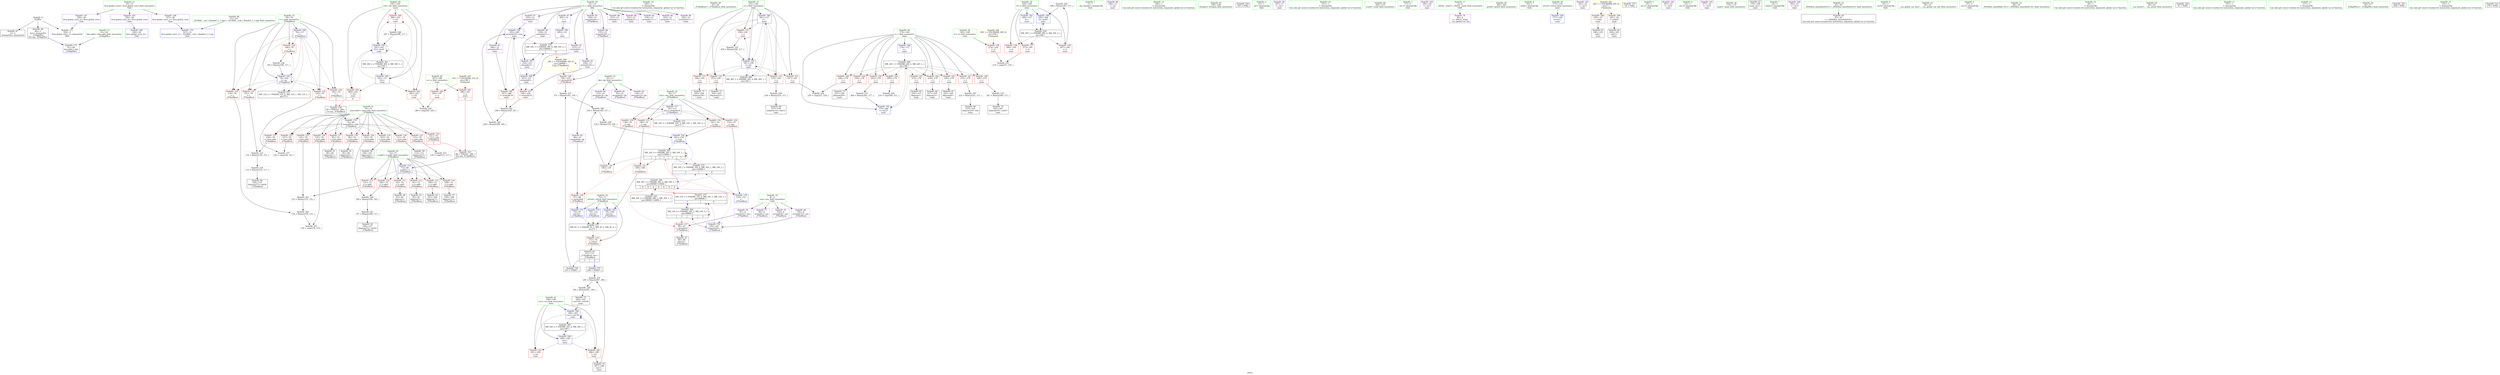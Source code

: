 digraph "SVFG" {
	label="SVFG";

	Node0x5568c8c968d0 [shape=record,color=grey,label="{NodeID: 0\nNullPtr}"];
	Node0x5568c8c968d0 -> Node0x5568c8ca6a60[style=solid];
	Node0x5568c8c968d0 -> Node0x5568c8ca7b80[style=solid];
	Node0x5568c8c968d0 -> Node0x5568c8caf0b0[style=solid];
	Node0x5568c8caf830 [shape=record,color=blue,label="{NodeID: 180\n78\<--117\ni\<--\n_Z7findResii\n}"];
	Node0x5568c8caf830 -> Node0x5568c8cad0a0[style=dashed];
	Node0x5568c8caf830 -> Node0x5568c8cad170[style=dashed];
	Node0x5568c8caf830 -> Node0x5568c8cad240[style=dashed];
	Node0x5568c8caf830 -> Node0x5568c8cad310[style=dashed];
	Node0x5568c8caf830 -> Node0x5568c8cad3e0[style=dashed];
	Node0x5568c8caf830 -> Node0x5568c8caf9d0[style=dashed];
	Node0x5568c8caf830 -> Node0x5568c8cc3c00[style=dashed];
	Node0x5568c8ca7440 [shape=record,color=purple,label="{NodeID: 97\n255\<--12\narrayidx23\<--c\nmain\n}"];
	Node0x5568c8ca7440 -> Node0x5568c8cb0050[style=solid];
	Node0x5568c8ca5020 [shape=record,color=green,label="{NodeID: 14\n160\<--1\n\<--dummyObj\nCan only get source location for instruction, argument, global var or function.}"];
	Node0x5568c8caa450 [shape=record,color=blue,label="{NodeID: 194\n189\<--194\nres\<--\nmain\n}"];
	Node0x5568c8caa450 -> Node0x5568c8cae900[style=dashed];
	Node0x5568c8caa450 -> Node0x5568c8cae9d0[style=dashed];
	Node0x5568c8caa450 -> Node0x5568c8caa5f0[style=dashed];
	Node0x5568c8caa450 -> Node0x5568c8cbfad0[style=dashed];
	Node0x5568c8ca6fe0 [shape=record,color=red,label="{NodeID: 111\n82\<--72\n\<--n.addr\n_Z7findResii\n}"];
	Node0x5568c8ca6fe0 -> Node0x5568c8ca7d50[style=solid];
	Node0x5568c8ca5a00 [shape=record,color=green,label="{NodeID: 28\n65\<--66\n_Z7findResii\<--_Z7findResii_field_insensitive\n}"];
	Node0x5568c8cacaf0 [shape=record,color=red,label="{NodeID: 125\n141\<--74\n\<--num.addr\n_Z7findResii\n|{<s0>3}}"];
	Node0x5568c8cacaf0:s0 -> Node0x5568c8cd7f70[style=solid,color=red];
	Node0x5568c8ca6590 [shape=record,color=green,label="{NodeID: 42\n191\<--192\ni32\<--i32_field_insensitive\nmain\n}"];
	Node0x5568c8ca6590 -> Node0x5568c8caeaa0[style=solid];
	Node0x5568c8ca6590 -> Node0x5568c8caeb70[style=solid];
	Node0x5568c8ca6590 -> Node0x5568c8caec40[style=solid];
	Node0x5568c8ca6590 -> Node0x5568c8caa520[style=solid];
	Node0x5568c8ca6590 -> Node0x5568c8caa6c0[style=solid];
	Node0x5568c8cad650 [shape=record,color=red,label="{NodeID: 139\n140\<--139\n\<--\n_Z7findResii\n}"];
	Node0x5568c8cad650 -> Node0x5568c8cab780[style=solid];
	Node0x5568c8ca8230 [shape=record,color=black,label="{NodeID: 56\n104\<--103\nidxprom9\<--\n_Z7findResii\n}"];
	Node0x5568c8cb3cf0 [shape=record,color=grey,label="{NodeID: 236\n165 = Binary(164, 117, )\n}"];
	Node0x5568c8cb3cf0 -> Node0x5568c8caf9d0[style=solid];
	Node0x5568c8cae1b0 [shape=record,color=red,label="{NodeID: 153\n244\<--181\n\<--j\nmain\n}"];
	Node0x5568c8cae1b0 -> Node0x5568c8ca8e60[style=solid];
	Node0x5568c8ca8d90 [shape=record,color=black,label="{NodeID: 70\n242\<--241\nidxprom16\<--sub15\nmain\n}"];
	Node0x5568c8cd7d40 [shape=record,color=black,label="{NodeID: 333\n290 = PHI(67, )\n}"];
	Node0x5568c8cd7d40 -> Node0x5568c8cabc00[style=solid];
	Node0x5568c8caba80 [shape=record,color=grey,label="{NodeID: 250\n308 = Binary(307, 117, )\n}"];
	Node0x5568c8caba80 -> Node0x5568c8caa790[style=solid];
	Node0x5568c8caed10 [shape=record,color=red,label="{NodeID: 167\n239\<--238\n\<--arrayidx14\nmain\n}"];
	Node0x5568c8caed10 -> Node0x5568c8cb45f0[style=solid];
	Node0x5568c8ca98f0 [shape=record,color=purple,label="{NodeID: 84\n113\<--10\narrayidx14\<--dp\n_Z7findResii\n}"];
	Node0x5568c8ca98f0 -> Node0x5568c8caf5c0[style=solid];
	Node0x5568c8c95cc0 [shape=record,color=green,label="{NodeID: 1\n7\<--1\n__dso_handle\<--dummyObj\nGlob }"];
	Node0x5568c8cc0f00 [shape=record,color=black,label="{NodeID: 264\nMR_14V_4 = PHI(MR_14V_5, MR_14V_3, )\npts\{90000 \}\n|{|<s2>3|<s3>3|<s4>3}}"];
	Node0x5568c8cc0f00 -> Node0x5568c8cc0f00[style=dashed];
	Node0x5568c8cc0f00 -> Node0x5568c8cc4100[style=dashed];
	Node0x5568c8cc0f00:s2 -> Node0x5568c8cad4b0[style=dashed,color=red];
	Node0x5568c8cc0f00:s3 -> Node0x5568c8caf4f0[style=dashed,color=red];
	Node0x5568c8cc0f00:s4 -> Node0x5568c8cc4100[style=dashed,color=red];
	Node0x5568c8caf900 [shape=record,color=blue,label="{NodeID: 181\n161\<--159\n\<--rem\n_Z7findResii\n}"];
	Node0x5568c8caf900 -> Node0x5568c8cc1400[style=dashed];
	Node0x5568c8ca7510 [shape=record,color=purple,label="{NodeID: 98\n196\<--15\n\<--.str\nmain\n}"];
	Node0x5568c8ca50b0 [shape=record,color=green,label="{NodeID: 15\n194\<--1\n\<--dummyObj\nCan only get source location for instruction, argument, global var or function.}"];
	Node0x5568c8caa520 [shape=record,color=blue,label="{NodeID: 195\n191\<--117\ni32\<--\nmain\n}"];
	Node0x5568c8caa520 -> Node0x5568c8caeaa0[style=dashed];
	Node0x5568c8caa520 -> Node0x5568c8caeb70[style=dashed];
	Node0x5568c8caa520 -> Node0x5568c8caec40[style=dashed];
	Node0x5568c8caa520 -> Node0x5568c8caa6c0[style=dashed];
	Node0x5568c8caa520 -> Node0x5568c8cbffd0[style=dashed];
	Node0x5568c8ca70b0 [shape=record,color=red,label="{NodeID: 112\n91\<--72\n\<--n.addr\n_Z7findResii\n}"];
	Node0x5568c8ca70b0 -> Node0x5568c8ca7fc0[style=solid];
	Node0x5568c8ca5ad0 [shape=record,color=green,label="{NodeID: 29\n70\<--71\nretval\<--retval_field_insensitive\n_Z7findResii\n}"];
	Node0x5568c8ca5ad0 -> Node0x5568c8ca6f10[style=solid];
	Node0x5568c8ca5ad0 -> Node0x5568c8caf420[style=solid];
	Node0x5568c8ca5ad0 -> Node0x5568c8caf760[style=solid];
	Node0x5568c8ca5ad0 -> Node0x5568c8cafaa0[style=solid];
	Node0x5568c8cacbc0 [shape=record,color=red,label="{NodeID: 126\n145\<--74\n\<--num.addr\n_Z7findResii\n}"];
	Node0x5568c8cacbc0 -> Node0x5568c8cb42f0[style=solid];
	Node0x5568c8ca6660 [shape=record,color=green,label="{NodeID: 43\n199\<--200\nfreopen\<--freopen_field_insensitive\n}"];
	Node0x5568c8cad720 [shape=record,color=red,label="{NodeID: 140\n156\<--155\n\<--arrayidx28\n_Z7findResii\n}"];
	Node0x5568c8cad720 -> Node0x5568c8cb3e70[style=solid];
	Node0x5568c8ca8300 [shape=record,color=black,label="{NodeID: 57\n109\<--108\nidxprom11\<--\n_Z7findResii\n}"];
	Node0x5568c8cb3e70 [shape=record,color=grey,label="{NodeID: 237\n157 = Binary(143, 156, )\n}"];
	Node0x5568c8cb3e70 -> Node0x5568c8cab780[style=solid];
	Node0x5568c8cae280 [shape=record,color=red,label="{NodeID: 154\n253\<--181\n\<--j\nmain\n}"];
	Node0x5568c8cae280 -> Node0x5568c8ca9000[style=solid];
	Node0x5568c8ca8e60 [shape=record,color=black,label="{NodeID: 71\n245\<--244\nidxprom18\<--\nmain\n}"];
	Node0x5568c8cd7ea0 [shape=record,color=black,label="{NodeID: 334\n303 = PHI()\n}"];
	Node0x5568c8cabc00 [shape=record,color=grey,label="{NodeID: 251\n291 = Binary(287, 290, )\n}"];
	Node0x5568c8cabc00 -> Node0x5568c8cab900[style=solid];
	Node0x5568c8caede0 [shape=record,color=red,label="{NodeID: 168\n247\<--246\n\<--arrayidx19\nmain\n}"];
	Node0x5568c8caede0 -> Node0x5568c8cb45f0[style=solid];
	Node0x5568c8ca99c0 [shape=record,color=purple,label="{NodeID: 85\n149\<--12\narrayidx24\<--c\n_Z7findResii\n}"];
	Node0x5568c8c96b50 [shape=record,color=green,label="{NodeID: 2\n15\<--1\n.str\<--dummyObj\nGlob }"];
	Node0x5568c8cc1400 [shape=record,color=black,label="{NodeID: 265\nMR_16V_4 = PHI(MR_16V_5, MR_16V_1, )\npts\{110000 \}\n|{|<s4>3|<s5>3|<s6>3|<s7>3}}"];
	Node0x5568c8cc1400 -> Node0x5568c8cad650[style=dashed];
	Node0x5568c8cc1400 -> Node0x5568c8cad7f0[style=dashed];
	Node0x5568c8cc1400 -> Node0x5568c8cc1400[style=dashed];
	Node0x5568c8cc1400 -> Node0x5568c8cc4600[style=dashed];
	Node0x5568c8cc1400:s4 -> Node0x5568c8cad580[style=dashed,color=red];
	Node0x5568c8cc1400:s5 -> Node0x5568c8caf690[style=dashed,color=red];
	Node0x5568c8cc1400:s6 -> Node0x5568c8cc1400[style=dashed,color=red];
	Node0x5568c8cc1400:s7 -> Node0x5568c8cc4600[style=dashed,color=red];
	Node0x5568c8caf9d0 [shape=record,color=blue,label="{NodeID: 182\n78\<--165\ni\<--inc\n_Z7findResii\n}"];
	Node0x5568c8caf9d0 -> Node0x5568c8cad0a0[style=dashed];
	Node0x5568c8caf9d0 -> Node0x5568c8cad170[style=dashed];
	Node0x5568c8caf9d0 -> Node0x5568c8cad240[style=dashed];
	Node0x5568c8caf9d0 -> Node0x5568c8cad310[style=dashed];
	Node0x5568c8caf9d0 -> Node0x5568c8cad3e0[style=dashed];
	Node0x5568c8caf9d0 -> Node0x5568c8caf9d0[style=dashed];
	Node0x5568c8caf9d0 -> Node0x5568c8cc3c00[style=dashed];
	Node0x5568c8ca75e0 [shape=record,color=purple,label="{NodeID: 99\n197\<--17\n\<--.str.1\nmain\n}"];
	Node0x5568c8ca5140 [shape=record,color=green,label="{NodeID: 16\n211\<--1\n\<--dummyObj\nCan only get source location for instruction, argument, global var or function.}"];
	Node0x5568c8caa5f0 [shape=record,color=blue,label="{NodeID: 196\n189\<--293\nres\<--conv39\nmain\n}"];
	Node0x5568c8caa5f0 -> Node0x5568c8cae900[style=dashed];
	Node0x5568c8caa5f0 -> Node0x5568c8cae9d0[style=dashed];
	Node0x5568c8caa5f0 -> Node0x5568c8caa5f0[style=dashed];
	Node0x5568c8caa5f0 -> Node0x5568c8cbfad0[style=dashed];
	Node0x5568c8ca7180 [shape=record,color=red,label="{NodeID: 113\n100\<--72\n\<--n.addr\n_Z7findResii\n}"];
	Node0x5568c8ca7180 -> Node0x5568c8ca8160[style=solid];
	Node0x5568c8ca5ba0 [shape=record,color=green,label="{NodeID: 30\n72\<--73\nn.addr\<--n.addr_field_insensitive\n_Z7findResii\n}"];
	Node0x5568c8ca5ba0 -> Node0x5568c8ca6fe0[style=solid];
	Node0x5568c8ca5ba0 -> Node0x5568c8ca70b0[style=solid];
	Node0x5568c8ca5ba0 -> Node0x5568c8ca7180[style=solid];
	Node0x5568c8ca5ba0 -> Node0x5568c8ca7250[style=solid];
	Node0x5568c8ca5ba0 -> Node0x5568c8cac2d0[style=solid];
	Node0x5568c8ca5ba0 -> Node0x5568c8cac3a0[style=solid];
	Node0x5568c8ca5ba0 -> Node0x5568c8caf280[style=solid];
	Node0x5568c8cacc90 [shape=record,color=red,label="{NodeID: 127\n150\<--74\n\<--num.addr\n_Z7findResii\n}"];
	Node0x5568c8cacc90 -> Node0x5568c8cb3870[style=solid];
	Node0x5568c8ca6760 [shape=record,color=green,label="{NodeID: 44\n269\<--270\nscanf\<--scanf_field_insensitive\n}"];
	Node0x5568c8cad7f0 [shape=record,color=red,label="{NodeID: 141\n169\<--168\n\<--\n_Z7findResii\n}"];
	Node0x5568c8cad7f0 -> Node0x5568c8cafaa0[style=solid];
	Node0x5568c8ca83d0 [shape=record,color=black,label="{NodeID: 58\n112\<--111\nidxprom13\<--\n_Z7findResii\n}"];
	Node0x5568c8cb3ff0 [shape=record,color=grey,label="{NodeID: 238\n236 = Binary(235, 117, )\n}"];
	Node0x5568c8cb3ff0 -> Node0x5568c8ca8cc0[style=solid];
	Node0x5568c8cae350 [shape=record,color=red,label="{NodeID: 155\n258\<--181\n\<--j\nmain\n}"];
	Node0x5568c8cae350 -> Node0x5568c8cb36f0[style=solid];
	Node0x5568c8ca8f30 [shape=record,color=black,label="{NodeID: 72\n251\<--250\nidxprom20\<--\nmain\n}"];
	Node0x5568c8cd7f70 [shape=record,color=black,label="{NodeID: 335\n68 = PHI(141, 288, )\n0th arg _Z7findResii }"];
	Node0x5568c8cd7f70 -> Node0x5568c8caf280[style=solid];
	Node0x5568c8cabd80 [shape=record,color=grey,label="{NodeID: 252\n275 = cmp(273, 274, )\n}"];
	Node0x5568c8caeeb0 [shape=record,color=blue,label="{NodeID: 169\n326\<--30\nllvm.global_ctors_0\<--\nGlob }"];
	Node0x5568c8ca9a90 [shape=record,color=purple,label="{NodeID: 86\n155\<--12\narrayidx28\<--c\n_Z7findResii\n}"];
	Node0x5568c8ca9a90 -> Node0x5568c8cad720[style=solid];
	Node0x5568c8c969e0 [shape=record,color=green,label="{NodeID: 3\n17\<--1\n.str.1\<--dummyObj\nGlob }"];
	Node0x5568c8cafaa0 [shape=record,color=blue,label="{NodeID: 183\n70\<--169\nretval\<--\n_Z7findResii\n}"];
	Node0x5568c8cafaa0 -> Node0x5568c8cc3200[style=dashed];
	Node0x5568c8ca76b0 [shape=record,color=purple,label="{NodeID: 100\n202\<--20\n\<--.str.2\nmain\n}"];
	Node0x5568c8ca51d0 [shape=record,color=green,label="{NodeID: 17\n4\<--6\n_ZStL8__ioinit\<--_ZStL8__ioinit_field_insensitive\nGlob }"];
	Node0x5568c8ca51d0 -> Node0x5568c8ca9270[style=solid];
	Node0x5568c8cc6710 [shape=record,color=black,label="{NodeID: 280\nMR_39V_3 = PHI(MR_39V_4, MR_39V_2, )\npts\{90000 110000 \}\n|{|<s1>8|<s2>8|<s3>8|<s4>8|<s5>8|<s6>8|<s7>8}}"];
	Node0x5568c8cc6710 -> Node0x5568c8cc04d0[style=dashed];
	Node0x5568c8cc6710:s1 -> Node0x5568c8cad4b0[style=dashed,color=red];
	Node0x5568c8cc6710:s2 -> Node0x5568c8cad580[style=dashed,color=red];
	Node0x5568c8cc6710:s3 -> Node0x5568c8caf4f0[style=dashed,color=red];
	Node0x5568c8cc6710:s4 -> Node0x5568c8caf690[style=dashed,color=red];
	Node0x5568c8cc6710:s5 -> Node0x5568c8cc1400[style=dashed,color=red];
	Node0x5568c8cc6710:s6 -> Node0x5568c8cc4100[style=dashed,color=red];
	Node0x5568c8cc6710:s7 -> Node0x5568c8cc4600[style=dashed,color=red];
	Node0x5568c8caa6c0 [shape=record,color=blue,label="{NodeID: 197\n191\<--297\ni32\<--inc41\nmain\n}"];
	Node0x5568c8caa6c0 -> Node0x5568c8caeaa0[style=dashed];
	Node0x5568c8caa6c0 -> Node0x5568c8caeb70[style=dashed];
	Node0x5568c8caa6c0 -> Node0x5568c8caec40[style=dashed];
	Node0x5568c8caa6c0 -> Node0x5568c8caa6c0[style=dashed];
	Node0x5568c8caa6c0 -> Node0x5568c8cbffd0[style=dashed];
	Node0x5568c8ca7250 [shape=record,color=red,label="{NodeID: 114\n108\<--72\n\<--n.addr\n_Z7findResii\n}"];
	Node0x5568c8ca7250 -> Node0x5568c8ca8300[style=solid];
	Node0x5568c8ca5c70 [shape=record,color=green,label="{NodeID: 31\n74\<--75\nnum.addr\<--num.addr_field_insensitive\n_Z7findResii\n}"];
	Node0x5568c8ca5c70 -> Node0x5568c8cac470[style=solid];
	Node0x5568c8ca5c70 -> Node0x5568c8cac540[style=solid];
	Node0x5568c8ca5c70 -> Node0x5568c8cac610[style=solid];
	Node0x5568c8ca5c70 -> Node0x5568c8cac6e0[style=solid];
	Node0x5568c8ca5c70 -> Node0x5568c8cac7b0[style=solid];
	Node0x5568c8ca5c70 -> Node0x5568c8cac880[style=solid];
	Node0x5568c8ca5c70 -> Node0x5568c8cac950[style=solid];
	Node0x5568c8ca5c70 -> Node0x5568c8caca20[style=solid];
	Node0x5568c8ca5c70 -> Node0x5568c8cacaf0[style=solid];
	Node0x5568c8ca5c70 -> Node0x5568c8cacbc0[style=solid];
	Node0x5568c8ca5c70 -> Node0x5568c8cacc90[style=solid];
	Node0x5568c8ca5c70 -> Node0x5568c8caf350[style=solid];
	Node0x5568c8cacd60 [shape=record,color=red,label="{NodeID: 128\n119\<--76\n\<--ans\n_Z7findResii\n}"];
	Node0x5568c8cacd60 -> Node0x5568c8caf690[style=solid];
	Node0x5568c8ca6860 [shape=record,color=green,label="{NodeID: 45\n304\<--305\nprintf\<--printf_field_insensitive\n}"];
	Node0x5568c8cad8c0 [shape=record,color=red,label="{NodeID: 142\n209\<--179\n\<--i\nmain\n}"];
	Node0x5568c8cad8c0 -> Node0x5568c8cb6b00[style=solid];
	Node0x5568c8ca84a0 [shape=record,color=black,label="{NodeID: 59\n148\<--147\nidxprom23\<--sub22\n_Z7findResii\n}"];
	Node0x5568c8cb4170 [shape=record,color=grey,label="{NodeID: 239\n159 = Binary(158, 160, )\n}"];
	Node0x5568c8cb4170 -> Node0x5568c8caf900[style=solid];
	Node0x5568c8cae420 [shape=record,color=red,label="{NodeID: 156\n274\<--183\n\<--tt\nmain\n}"];
	Node0x5568c8cae420 -> Node0x5568c8cabd80[style=solid];
	Node0x5568c8ca9000 [shape=record,color=black,label="{NodeID: 73\n254\<--253\nidxprom22\<--\nmain\n}"];
	Node0x5568c8cd81b0 [shape=record,color=black,label="{NodeID: 336\n69 = PHI(142, 289, )\n1st arg _Z7findResii }"];
	Node0x5568c8cd81b0 -> Node0x5568c8caf350[style=solid];
	Node0x5568c8cabf00 [shape=record,color=grey,label="{NodeID: 253\n136 = cmp(134, 135, )\n}"];
	Node0x5568c8caefb0 [shape=record,color=blue,label="{NodeID: 170\n327\<--31\nllvm.global_ctors_1\<--_GLOBAL__sub_I_Dembel_2_1.cpp\nGlob }"];
	Node0x5568c8ca9b60 [shape=record,color=purple,label="{NodeID: 87\n205\<--12\n\<--c\nmain\n}"];
	Node0x5568c8ca9b60 -> Node0x5568c8cafc40[style=solid];
	Node0x5568c8ca4650 [shape=record,color=green,label="{NodeID: 4\n19\<--1\nstdin\<--dummyObj\nGlob }"];
	Node0x5568c8cafb70 [shape=record,color=blue,label="{NodeID: 184\n177\<--194\nretval\<--\nmain\n}"];
	Node0x5568c8ca7780 [shape=record,color=purple,label="{NodeID: 101\n203\<--22\n\<--.str.3\nmain\n}"];
	Node0x5568c8ca5260 [shape=record,color=green,label="{NodeID: 18\n8\<--9\nuse\<--use_field_insensitive\nGlob }"];
	Node0x5568c8ca5260 -> Node0x5568c8ca9340[style=solid];
	Node0x5568c8ca5260 -> Node0x5568c8ca9410[style=solid];
	Node0x5568c8ca5260 -> Node0x5568c8ca94e0[style=solid];
	Node0x5568c8ca5260 -> Node0x5568c8ca95b0[style=solid];
	Node0x5568c8cc6830 [shape=record,color=yellow,style=double,label="{NodeID: 281\n20V_1 = ENCHI(MR_20V_0)\npts\{1 \}\nFun[main]}"];
	Node0x5568c8cc6830 -> Node0x5568c8ca6d70[style=dashed];
	Node0x5568c8cc6830 -> Node0x5568c8ca6e40[style=dashed];
	Node0x5568c8caa790 [shape=record,color=blue,label="{NodeID: 198\n185\<--308\nii\<--inc45\nmain\n}"];
	Node0x5568c8caa790 -> Node0x5568c8cbf5d0[style=dashed];
	Node0x5568c8cac2d0 [shape=record,color=red,label="{NodeID: 115\n131\<--72\n\<--n.addr\n_Z7findResii\n}"];
	Node0x5568c8cac2d0 -> Node0x5568c8cab300[style=solid];
	Node0x5568c8ca5d40 [shape=record,color=green,label="{NodeID: 32\n76\<--77\nans\<--ans_field_insensitive\n_Z7findResii\n}"];
	Node0x5568c8ca5d40 -> Node0x5568c8cacd60[style=solid];
	Node0x5568c8ca5d40 -> Node0x5568c8cace30[style=solid];
	Node0x5568c8ca5d40 -> Node0x5568c8cacf00[style=solid];
	Node0x5568c8ca5d40 -> Node0x5568c8cacfd0[style=solid];
	Node0x5568c8ca5d40 -> Node0x5568c8caf5c0[style=solid];
	Node0x5568c8cace30 [shape=record,color=red,label="{NodeID: 129\n139\<--76\n\<--ans\n_Z7findResii\n}"];
	Node0x5568c8cace30 -> Node0x5568c8cad650[style=solid];
	Node0x5568c8ca6960 [shape=record,color=green,label="{NodeID: 46\n31\<--322\n_GLOBAL__sub_I_Dembel_2_1.cpp\<--_GLOBAL__sub_I_Dembel_2_1.cpp_field_insensitive\n}"];
	Node0x5568c8ca6960 -> Node0x5568c8caefb0[style=solid];
	Node0x5568c8cad990 [shape=record,color=red,label="{NodeID: 143\n213\<--179\n\<--i\nmain\n}"];
	Node0x5568c8cad990 -> Node0x5568c8ca8980[style=solid];
	Node0x5568c8ca8570 [shape=record,color=black,label="{NodeID: 60\n154\<--153\nidxprom27\<--sub26\n_Z7findResii\n}"];
	Node0x5568c8cb42f0 [shape=record,color=grey,label="{NodeID: 240\n146 = Binary(144, 145, )\n}"];
	Node0x5568c8cb42f0 -> Node0x5568c8cb4470[style=solid];
	Node0x5568c8cae4f0 [shape=record,color=red,label="{NodeID: 157\n273\<--185\n\<--ii\nmain\n}"];
	Node0x5568c8cae4f0 -> Node0x5568c8cabd80[style=solid];
	Node0x5568c8ca90d0 [shape=record,color=black,label="{NodeID: 74\n287\<--286\nconv\<--\nmain\n}"];
	Node0x5568c8ca90d0 -> Node0x5568c8cabc00[style=solid];
	Node0x5568c8cd8330 [shape=record,color=black,label="{NodeID: 337\n59 = PHI()\n}"];
	Node0x5568c8cac080 [shape=record,color=grey,label="{NodeID: 254\n229 = cmp(227, 228, )\n}"];
	Node0x5568c8caf0b0 [shape=record,color=blue, style = dotted,label="{NodeID: 171\n328\<--3\nllvm.global_ctors_2\<--dummyVal\nGlob }"];
	Node0x5568c8ca9c30 [shape=record,color=purple,label="{NodeID: 88\n215\<--12\narrayidx\<--c\nmain\n}"];
	Node0x5568c8c958d0 [shape=record,color=green,label="{NodeID: 5\n20\<--1\n.str.2\<--dummyObj\nGlob }"];
	Node0x5568c8cc2300 [shape=record,color=black,label="{NodeID: 268\nMR_24V_3 = PHI(MR_24V_4, MR_24V_2, )\npts\{180 \}\n}"];
	Node0x5568c8cc2300 -> Node0x5568c8cad8c0[style=dashed];
	Node0x5568c8cc2300 -> Node0x5568c8cad990[style=dashed];
	Node0x5568c8cc2300 -> Node0x5568c8cada60[style=dashed];
	Node0x5568c8cc2300 -> Node0x5568c8cadb30[style=dashed];
	Node0x5568c8cc2300 -> Node0x5568c8cadc00[style=dashed];
	Node0x5568c8cc2300 -> Node0x5568c8cadcd0[style=dashed];
	Node0x5568c8cc2300 -> Node0x5568c8cadda0[style=dashed];
	Node0x5568c8cc2300 -> Node0x5568c8cade70[style=dashed];
	Node0x5568c8cc2300 -> Node0x5568c8cadf40[style=dashed];
	Node0x5568c8cc2300 -> Node0x5568c8caa2b0[style=dashed];
	Node0x5568c8cafc40 [shape=record,color=blue,label="{NodeID: 185\n205\<--121\n\<--\nmain\n}"];
	Node0x5568c8cafc40 -> Node0x5568c8cc2d00[style=dashed];
	Node0x5568c8ca7850 [shape=record,color=purple,label="{NodeID: 102\n267\<--25\n\<--.str.4\nmain\n}"];
	Node0x5568c8ca52f0 [shape=record,color=green,label="{NodeID: 19\n10\<--11\ndp\<--dp_field_insensitive\nGlob }"];
	Node0x5568c8ca52f0 -> Node0x5568c8ca9680[style=solid];
	Node0x5568c8ca52f0 -> Node0x5568c8ca9750[style=solid];
	Node0x5568c8ca52f0 -> Node0x5568c8ca9820[style=solid];
	Node0x5568c8ca52f0 -> Node0x5568c8ca98f0[style=solid];
	Node0x5568c8cac3a0 [shape=record,color=red,label="{NodeID: 116\n144\<--72\n\<--n.addr\n_Z7findResii\n}"];
	Node0x5568c8cac3a0 -> Node0x5568c8cb42f0[style=solid];
	Node0x5568c8ca5e10 [shape=record,color=green,label="{NodeID: 33\n78\<--79\ni\<--i_field_insensitive\n_Z7findResii\n}"];
	Node0x5568c8ca5e10 -> Node0x5568c8cad0a0[style=solid];
	Node0x5568c8ca5e10 -> Node0x5568c8cad170[style=solid];
	Node0x5568c8ca5e10 -> Node0x5568c8cad240[style=solid];
	Node0x5568c8ca5e10 -> Node0x5568c8cad310[style=solid];
	Node0x5568c8ca5e10 -> Node0x5568c8cad3e0[style=solid];
	Node0x5568c8ca5e10 -> Node0x5568c8caf830[style=solid];
	Node0x5568c8ca5e10 -> Node0x5568c8caf9d0[style=solid];
	Node0x5568c8cacf00 [shape=record,color=red,label="{NodeID: 130\n161\<--76\n\<--ans\n_Z7findResii\n}"];
	Node0x5568c8cacf00 -> Node0x5568c8caf900[style=solid];
	Node0x5568c8ca6a60 [shape=record,color=black,label="{NodeID: 47\n2\<--3\ndummyVal\<--dummyVal\n}"];
	Node0x5568c8cada60 [shape=record,color=red,label="{NodeID: 144\n216\<--179\n\<--i\nmain\n}"];
	Node0x5568c8cada60 -> Node0x5568c8ca8a50[style=solid];
	Node0x5568c8ca8640 [shape=record,color=black,label="{NodeID: 61\n67\<--172\n_Z7findResii_ret\<--\n_Z7findResii\n|{<s0>3|<s1>8}}"];
	Node0x5568c8ca8640:s0 -> Node0x5568c8cd79b0[style=solid,color=blue];
	Node0x5568c8ca8640:s1 -> Node0x5568c8cd7d40[style=solid,color=blue];
	Node0x5568c8cb4470 [shape=record,color=grey,label="{NodeID: 241\n147 = Binary(146, 117, )\n}"];
	Node0x5568c8cb4470 -> Node0x5568c8ca84a0[style=solid];
	Node0x5568c8cae5c0 [shape=record,color=red,label="{NodeID: 158\n300\<--185\n\<--ii\nmain\n}"];
	Node0x5568c8ca91a0 [shape=record,color=black,label="{NodeID: 75\n293\<--292\nconv39\<--rem38\nmain\n}"];
	Node0x5568c8ca91a0 -> Node0x5568c8caa5f0[style=solid];
	Node0x5568c8cac200 [shape=record,color=grey,label="{NodeID: 255\n116 = cmp(115, 117, )\n}"];
	Node0x5568c8caf1b0 [shape=record,color=blue,label="{NodeID: 172\n61\<--60\nfmt.addr\<--fmt\n_Z3dbgPKcz\n}"];
	Node0x5568c8ca9d00 [shape=record,color=purple,label="{NodeID: 89\n218\<--12\narrayidx3\<--c\nmain\n}"];
	Node0x5568c8ca9d00 -> Node0x5568c8cafde0[style=solid];
	Node0x5568c8c95960 [shape=record,color=green,label="{NodeID: 6\n22\<--1\n.str.3\<--dummyObj\nGlob }"];
	Node0x5568c8cc2800 [shape=record,color=black,label="{NodeID: 269\nMR_26V_2 = PHI(MR_26V_4, MR_26V_1, )\npts\{182 \}\n}"];
	Node0x5568c8cc2800 -> Node0x5568c8caff80[style=dashed];
	Node0x5568c8cafd10 [shape=record,color=blue,label="{NodeID: 186\n179\<--117\ni\<--\nmain\n}"];
	Node0x5568c8cafd10 -> Node0x5568c8cc2300[style=dashed];
	Node0x5568c8ca7920 [shape=record,color=purple,label="{NodeID: 103\n277\<--25\n\<--.str.4\nmain\n}"];
	Node0x5568c8ca5380 [shape=record,color=green,label="{NodeID: 20\n12\<--14\nc\<--c_field_insensitive\nGlob }"];
	Node0x5568c8ca5380 -> Node0x5568c8ca99c0[style=solid];
	Node0x5568c8ca5380 -> Node0x5568c8ca9a90[style=solid];
	Node0x5568c8ca5380 -> Node0x5568c8ca9b60[style=solid];
	Node0x5568c8ca5380 -> Node0x5568c8ca9c30[style=solid];
	Node0x5568c8ca5380 -> Node0x5568c8ca9d00[style=solid];
	Node0x5568c8ca5380 -> Node0x5568c8ca9dd0[style=solid];
	Node0x5568c8ca5380 -> Node0x5568c8ca9ea0[style=solid];
	Node0x5568c8ca5380 -> Node0x5568c8ca9f70[style=solid];
	Node0x5568c8ca5380 -> Node0x5568c8caa040[style=solid];
	Node0x5568c8ca5380 -> Node0x5568c8caa110[style=solid];
	Node0x5568c8ca5380 -> Node0x5568c8caa1e0[style=solid];
	Node0x5568c8ca5380 -> Node0x5568c8ca7370[style=solid];
	Node0x5568c8ca5380 -> Node0x5568c8ca7440[style=solid];
	Node0x5568c8cac470 [shape=record,color=red,label="{NodeID: 117\n85\<--74\n\<--num.addr\n_Z7findResii\n}"];
	Node0x5568c8cac470 -> Node0x5568c8ca7e20[style=solid];
	Node0x5568c8ca5ee0 [shape=record,color=green,label="{NodeID: 34\n174\<--175\nmain\<--main_field_insensitive\n}"];
	Node0x5568c8cacfd0 [shape=record,color=red,label="{NodeID: 131\n168\<--76\n\<--ans\n_Z7findResii\n}"];
	Node0x5568c8cacfd0 -> Node0x5568c8cad7f0[style=solid];
	Node0x5568c8ca7b80 [shape=record,color=black,label="{NodeID: 48\n60\<--3\nfmt\<--dummyVal\n_Z3dbgPKcz\n0th arg _Z3dbgPKcz }"];
	Node0x5568c8ca7b80 -> Node0x5568c8caf1b0[style=solid];
	Node0x5568c8cadb30 [shape=record,color=red,label="{NodeID: 145\n220\<--179\n\<--i\nmain\n}"];
	Node0x5568c8cadb30 -> Node0x5568c8ca8b20[style=solid];
	Node0x5568c8ca8710 [shape=record,color=black,label="{NodeID: 62\n176\<--194\nmain_ret\<--\nmain\n}"];
	Node0x5568c8cb45f0 [shape=record,color=grey,label="{NodeID: 242\n248 = Binary(239, 247, )\n}"];
	Node0x5568c8cb45f0 -> Node0x5568c8cb4770[style=solid];
	Node0x5568c8cae690 [shape=record,color=red,label="{NodeID: 159\n307\<--185\n\<--ii\nmain\n}"];
	Node0x5568c8cae690 -> Node0x5568c8caba80[style=solid];
	Node0x5568c8ca9270 [shape=record,color=purple,label="{NodeID: 76\n40\<--4\n\<--_ZStL8__ioinit\n__cxx_global_var_init\n}"];
	Node0x5568c8cb6b00 [shape=record,color=grey,label="{NodeID: 256\n210 = cmp(209, 211, )\n}"];
	Node0x5568c8caf280 [shape=record,color=blue,label="{NodeID: 173\n72\<--68\nn.addr\<--n\n_Z7findResii\n}"];
	Node0x5568c8caf280 -> Node0x5568c8ca6fe0[style=dashed];
	Node0x5568c8caf280 -> Node0x5568c8ca70b0[style=dashed];
	Node0x5568c8caf280 -> Node0x5568c8ca7180[style=dashed];
	Node0x5568c8caf280 -> Node0x5568c8ca7250[style=dashed];
	Node0x5568c8caf280 -> Node0x5568c8cac2d0[style=dashed];
	Node0x5568c8caf280 -> Node0x5568c8cac3a0[style=dashed];
	Node0x5568c8ca9dd0 [shape=record,color=purple,label="{NodeID: 90\n222\<--12\narrayidx5\<--c\nmain\n}"];
	Node0x5568c8c9e600 [shape=record,color=green,label="{NodeID: 7\n24\<--1\nstdout\<--dummyObj\nGlob }"];
	Node0x5568c8cc2d00 [shape=record,color=black,label="{NodeID: 270\nMR_18V_3 = PHI(MR_18V_6, MR_18V_2, )\npts\{140000 \}\n|{|<s1>8}}"];
	Node0x5568c8cc2d00 -> Node0x5568c8cafde0[style=dashed];
	Node0x5568c8cc2d00:s1 -> Node0x5568c8cc8290[style=dashed,color=red];
	Node0x5568c8cafde0 [shape=record,color=blue,label="{NodeID: 187\n218\<--121\narrayidx3\<--\nmain\n}"];
	Node0x5568c8cafde0 -> Node0x5568c8cafeb0[style=dashed];
	Node0x5568c8ca79f0 [shape=record,color=purple,label="{NodeID: 104\n302\<--27\n\<--.str.5\nmain\n}"];
	Node0x5568c8ca5450 [shape=record,color=green,label="{NodeID: 21\n29\<--33\nllvm.global_ctors\<--llvm.global_ctors_field_insensitive\nGlob }"];
	Node0x5568c8ca5450 -> Node0x5568c8ca7ac0[style=solid];
	Node0x5568c8ca5450 -> Node0x5568c8ca6b70[style=solid];
	Node0x5568c8ca5450 -> Node0x5568c8ca6c70[style=solid];
	Node0x5568c8cac540 [shape=record,color=red,label="{NodeID: 118\n94\<--74\n\<--num.addr\n_Z7findResii\n}"];
	Node0x5568c8cac540 -> Node0x5568c8ca8090[style=solid];
	Node0x5568c8ca5fe0 [shape=record,color=green,label="{NodeID: 35\n177\<--178\nretval\<--retval_field_insensitive\nmain\n}"];
	Node0x5568c8ca5fe0 -> Node0x5568c8cafb70[style=solid];
	Node0x5568c8cad0a0 [shape=record,color=red,label="{NodeID: 132\n126\<--78\n\<--i\n_Z7findResii\n}"];
	Node0x5568c8cad0a0 -> Node0x5568c8cb6c80[style=solid];
	Node0x5568c8ca7c50 [shape=record,color=black,label="{NodeID: 49\n42\<--43\n\<--_ZNSt8ios_base4InitD1Ev\nCan only get source location for instruction, argument, global var or function.}"];
	Node0x5568c8cadc00 [shape=record,color=red,label="{NodeID: 146\n228\<--179\n\<--i\nmain\n}"];
	Node0x5568c8cadc00 -> Node0x5568c8cac080[style=solid];
	Node0x5568c8ca87e0 [shape=record,color=black,label="{NodeID: 63\n198\<--195\ncall\<--\nmain\n}"];
	Node0x5568c8cb4770 [shape=record,color=grey,label="{NodeID: 243\n249 = Binary(248, 160, )\n}"];
	Node0x5568c8cb4770 -> Node0x5568c8cb0050[style=solid];
	Node0x5568c8cae760 [shape=record,color=red,label="{NodeID: 160\n283\<--187\n\<--n\nmain\n}"];
	Node0x5568c8cae760 -> Node0x5568c8cb6e00[style=solid];
	Node0x5568c8ca9340 [shape=record,color=purple,label="{NodeID: 77\n84\<--8\narrayidx\<--use\n_Z7findResii\n}"];
	Node0x5568c8cb6c80 [shape=record,color=grey,label="{NodeID: 257\n128 = cmp(126, 127, )\n}"];
	Node0x5568c8caf350 [shape=record,color=blue,label="{NodeID: 174\n74\<--69\nnum.addr\<--num\n_Z7findResii\n}"];
	Node0x5568c8caf350 -> Node0x5568c8cac470[style=dashed];
	Node0x5568c8caf350 -> Node0x5568c8cac540[style=dashed];
	Node0x5568c8caf350 -> Node0x5568c8cac610[style=dashed];
	Node0x5568c8caf350 -> Node0x5568c8cac6e0[style=dashed];
	Node0x5568c8caf350 -> Node0x5568c8cac7b0[style=dashed];
	Node0x5568c8caf350 -> Node0x5568c8cac880[style=dashed];
	Node0x5568c8caf350 -> Node0x5568c8cac950[style=dashed];
	Node0x5568c8caf350 -> Node0x5568c8caca20[style=dashed];
	Node0x5568c8caf350 -> Node0x5568c8cacaf0[style=dashed];
	Node0x5568c8caf350 -> Node0x5568c8cacbc0[style=dashed];
	Node0x5568c8caf350 -> Node0x5568c8cacc90[style=dashed];
	Node0x5568c8ca9ea0 [shape=record,color=purple,label="{NodeID: 91\n223\<--12\narrayidx6\<--c\nmain\n}"];
	Node0x5568c8ca9ea0 -> Node0x5568c8cafeb0[style=solid];
	Node0x5568c8c9e690 [shape=record,color=green,label="{NodeID: 8\n25\<--1\n.str.4\<--dummyObj\nGlob }"];
	Node0x5568c8cc3200 [shape=record,color=black,label="{NodeID: 271\nMR_4V_3 = PHI(MR_4V_5, MR_4V_2, MR_4V_4, )\npts\{71 \}\n}"];
	Node0x5568c8cc3200 -> Node0x5568c8ca6f10[style=dashed];
	Node0x5568c8cafeb0 [shape=record,color=blue,label="{NodeID: 188\n223\<--121\narrayidx6\<--\nmain\n}"];
	Node0x5568c8cafeb0 -> Node0x5568c8caed10[style=dashed];
	Node0x5568c8cafeb0 -> Node0x5568c8caede0[style=dashed];
	Node0x5568c8cafeb0 -> Node0x5568c8cb0050[style=dashed];
	Node0x5568c8cafeb0 -> Node0x5568c8cc2d00[style=dashed];
	Node0x5568c8ca7ac0 [shape=record,color=purple,label="{NodeID: 105\n326\<--29\nllvm.global_ctors_0\<--llvm.global_ctors\nGlob }"];
	Node0x5568c8ca7ac0 -> Node0x5568c8caeeb0[style=solid];
	Node0x5568c8ca5520 [shape=record,color=green,label="{NodeID: 22\n34\<--35\n__cxx_global_var_init\<--__cxx_global_var_init_field_insensitive\n}"];
	Node0x5568c8cc75f0 [shape=record,color=yellow,style=double,label="{NodeID: 285\n28V_1 = ENCHI(MR_28V_0)\npts\{184 \}\nFun[main]}"];
	Node0x5568c8cc75f0 -> Node0x5568c8cae420[style=dashed];
	Node0x5568c8cac610 [shape=record,color=red,label="{NodeID: 119\n103\<--74\n\<--num.addr\n_Z7findResii\n}"];
	Node0x5568c8cac610 -> Node0x5568c8ca8230[style=solid];
	Node0x5568c8ca60b0 [shape=record,color=green,label="{NodeID: 36\n179\<--180\ni\<--i_field_insensitive\nmain\n}"];
	Node0x5568c8ca60b0 -> Node0x5568c8cad8c0[style=solid];
	Node0x5568c8ca60b0 -> Node0x5568c8cad990[style=solid];
	Node0x5568c8ca60b0 -> Node0x5568c8cada60[style=solid];
	Node0x5568c8ca60b0 -> Node0x5568c8cadb30[style=solid];
	Node0x5568c8ca60b0 -> Node0x5568c8cadc00[style=solid];
	Node0x5568c8ca60b0 -> Node0x5568c8cadcd0[style=solid];
	Node0x5568c8ca60b0 -> Node0x5568c8cadda0[style=solid];
	Node0x5568c8ca60b0 -> Node0x5568c8cade70[style=solid];
	Node0x5568c8ca60b0 -> Node0x5568c8cadf40[style=solid];
	Node0x5568c8ca60b0 -> Node0x5568c8cafd10[style=solid];
	Node0x5568c8ca60b0 -> Node0x5568c8caa2b0[style=solid];
	Node0x5568c8cc8290 [shape=record,color=yellow,style=double,label="{NodeID: 299\n18V_1 = ENCHI(MR_18V_0)\npts\{140000 \}\nFun[_Z7findResii]|{|<s1>3}}"];
	Node0x5568c8cc8290 -> Node0x5568c8cad720[style=dashed];
	Node0x5568c8cc8290:s1 -> Node0x5568c8cc8290[style=dashed,color=red];
	Node0x5568c8cad170 [shape=record,color=red,label="{NodeID: 133\n130\<--78\n\<--i\n_Z7findResii\n}"];
	Node0x5568c8cad170 -> Node0x5568c8cb48f0[style=solid];
	Node0x5568c8ca7d50 [shape=record,color=black,label="{NodeID: 50\n83\<--82\nidxprom\<--\n_Z7findResii\n}"];
	Node0x5568c8cadcd0 [shape=record,color=red,label="{NodeID: 147\n231\<--179\n\<--i\nmain\n}"];
	Node0x5568c8cadcd0 -> Node0x5568c8cab600[style=solid];
	Node0x5568c8ca88b0 [shape=record,color=black,label="{NodeID: 64\n204\<--201\ncall1\<--\nmain\n}"];
	Node0x5568c8cb48f0 [shape=record,color=grey,label="{NodeID: 244\n134 = Binary(130, 133, )\n}"];
	Node0x5568c8cb48f0 -> Node0x5568c8cabf00[style=solid];
	Node0x5568c8cae830 [shape=record,color=red,label="{NodeID: 161\n288\<--187\n\<--n\nmain\n|{<s0>8}}"];
	Node0x5568c8cae830:s0 -> Node0x5568c8cd7f70[style=solid,color=red];
	Node0x5568c8ca9410 [shape=record,color=purple,label="{NodeID: 78\n87\<--8\narrayidx2\<--use\n_Z7findResii\n}"];
	Node0x5568c8ca9410 -> Node0x5568c8cad4b0[style=solid];
	Node0x5568c8cb6e00 [shape=record,color=grey,label="{NodeID: 258\n284 = cmp(282, 283, )\n}"];
	Node0x5568c8caf420 [shape=record,color=blue,label="{NodeID: 175\n70\<--97\nretval\<--\n_Z7findResii\n}"];
	Node0x5568c8caf420 -> Node0x5568c8cc3200[style=dashed];
	Node0x5568c8ca9f70 [shape=record,color=purple,label="{NodeID: 92\n234\<--12\narrayidx11\<--c\nmain\n}"];
	Node0x5568c8c95a80 [shape=record,color=green,label="{NodeID: 9\n27\<--1\n.str.5\<--dummyObj\nGlob }"];
	Node0x5568c8cc3700 [shape=record,color=black,label="{NodeID: 272\nMR_10V_2 = PHI(MR_10V_3, MR_10V_1, MR_10V_3, )\npts\{77 \}\n}"];
	Node0x5568c8caff80 [shape=record,color=blue,label="{NodeID: 189\n181\<--117\nj\<--\nmain\n}"];
	Node0x5568c8caff80 -> Node0x5568c8cae010[style=dashed];
	Node0x5568c8caff80 -> Node0x5568c8cae0e0[style=dashed];
	Node0x5568c8caff80 -> Node0x5568c8cae1b0[style=dashed];
	Node0x5568c8caff80 -> Node0x5568c8cae280[style=dashed];
	Node0x5568c8caff80 -> Node0x5568c8cae350[style=dashed];
	Node0x5568c8caff80 -> Node0x5568c8cb0120[style=dashed];
	Node0x5568c8caff80 -> Node0x5568c8cc2800[style=dashed];
	Node0x5568c8ca6b70 [shape=record,color=purple,label="{NodeID: 106\n327\<--29\nllvm.global_ctors_1\<--llvm.global_ctors\nGlob }"];
	Node0x5568c8ca6b70 -> Node0x5568c8caefb0[style=solid];
	Node0x5568c8ca55f0 [shape=record,color=green,label="{NodeID: 23\n38\<--39\n_ZNSt8ios_base4InitC1Ev\<--_ZNSt8ios_base4InitC1Ev_field_insensitive\n}"];
	Node0x5568c8cac6e0 [shape=record,color=red,label="{NodeID: 120\n111\<--74\n\<--num.addr\n_Z7findResii\n}"];
	Node0x5568c8cac6e0 -> Node0x5568c8ca83d0[style=solid];
	Node0x5568c8ca6180 [shape=record,color=green,label="{NodeID: 37\n181\<--182\nj\<--j_field_insensitive\nmain\n}"];
	Node0x5568c8ca6180 -> Node0x5568c8cae010[style=solid];
	Node0x5568c8ca6180 -> Node0x5568c8cae0e0[style=solid];
	Node0x5568c8ca6180 -> Node0x5568c8cae1b0[style=solid];
	Node0x5568c8ca6180 -> Node0x5568c8cae280[style=solid];
	Node0x5568c8ca6180 -> Node0x5568c8cae350[style=solid];
	Node0x5568c8ca6180 -> Node0x5568c8caff80[style=solid];
	Node0x5568c8ca6180 -> Node0x5568c8cb0120[style=solid];
	Node0x5568c8cad240 [shape=record,color=red,label="{NodeID: 134\n142\<--78\n\<--i\n_Z7findResii\n|{<s0>3}}"];
	Node0x5568c8cad240:s0 -> Node0x5568c8cd81b0[style=solid,color=red];
	Node0x5568c8ca7e20 [shape=record,color=black,label="{NodeID: 51\n86\<--85\nidxprom1\<--\n_Z7findResii\n}"];
	Node0x5568c8cb3570 [shape=record,color=grey,label="{NodeID: 231\n264 = Binary(263, 117, )\n}"];
	Node0x5568c8cb3570 -> Node0x5568c8caa2b0[style=solid];
	Node0x5568c8cadda0 [shape=record,color=red,label="{NodeID: 148\n240\<--179\n\<--i\nmain\n}"];
	Node0x5568c8cadda0 -> Node0x5568c8cb3b70[style=solid];
	Node0x5568c8ca8980 [shape=record,color=black,label="{NodeID: 65\n214\<--213\nidxprom\<--\nmain\n}"];
	Node0x5568c8cab300 [shape=record,color=grey,label="{NodeID: 245\n133 = Binary(131, 132, )\n}"];
	Node0x5568c8cab300 -> Node0x5568c8cb48f0[style=solid];
	Node0x5568c8cae900 [shape=record,color=red,label="{NodeID: 162\n286\<--189\n\<--res\nmain\n}"];
	Node0x5568c8cae900 -> Node0x5568c8ca90d0[style=solid];
	Node0x5568c8ca94e0 [shape=record,color=purple,label="{NodeID: 79\n102\<--8\narrayidx8\<--use\n_Z7findResii\n}"];
	Node0x5568c8cbf5d0 [shape=record,color=black,label="{NodeID: 259\nMR_30V_3 = PHI(MR_30V_4, MR_30V_2, )\npts\{186 \}\n}"];
	Node0x5568c8cbf5d0 -> Node0x5568c8cae4f0[style=dashed];
	Node0x5568c8cbf5d0 -> Node0x5568c8cae5c0[style=dashed];
	Node0x5568c8cbf5d0 -> Node0x5568c8cae690[style=dashed];
	Node0x5568c8cbf5d0 -> Node0x5568c8caa790[style=dashed];
	Node0x5568c8caf4f0 [shape=record,color=blue,label="{NodeID: 176\n105\<--107\narrayidx10\<--\n_Z7findResii\n}"];
	Node0x5568c8caf4f0 -> Node0x5568c8cc0f00[style=dashed];
	Node0x5568c8caf4f0 -> Node0x5568c8cc4100[style=dashed];
	Node0x5568c8caa040 [shape=record,color=purple,label="{NodeID: 93\n238\<--12\narrayidx14\<--c\nmain\n}"];
	Node0x5568c8caa040 -> Node0x5568c8caed10[style=solid];
	Node0x5568c8c9d2d0 [shape=record,color=green,label="{NodeID: 10\n30\<--1\n\<--dummyObj\nCan only get source location for instruction, argument, global var or function.}"];
	Node0x5568c8cc3c00 [shape=record,color=black,label="{NodeID: 273\nMR_12V_2 = PHI(MR_12V_4, MR_12V_1, MR_12V_1, )\npts\{79 \}\n}"];
	Node0x5568c8cb0050 [shape=record,color=blue,label="{NodeID: 190\n255\<--249\narrayidx23\<--rem\nmain\n}"];
	Node0x5568c8cb0050 -> Node0x5568c8caed10[style=dashed];
	Node0x5568c8cb0050 -> Node0x5568c8caede0[style=dashed];
	Node0x5568c8cb0050 -> Node0x5568c8cb0050[style=dashed];
	Node0x5568c8cb0050 -> Node0x5568c8cc2d00[style=dashed];
	Node0x5568c8ca6c70 [shape=record,color=purple,label="{NodeID: 107\n328\<--29\nllvm.global_ctors_2\<--llvm.global_ctors\nGlob }"];
	Node0x5568c8ca6c70 -> Node0x5568c8caf0b0[style=solid];
	Node0x5568c8ca56c0 [shape=record,color=green,label="{NodeID: 24\n44\<--45\n__cxa_atexit\<--__cxa_atexit_field_insensitive\n}"];
	Node0x5568c8cc77b0 [shape=record,color=yellow,style=double,label="{NodeID: 287\n32V_1 = ENCHI(MR_32V_0)\npts\{188 \}\nFun[main]}"];
	Node0x5568c8cc77b0 -> Node0x5568c8cae760[style=dashed];
	Node0x5568c8cc77b0 -> Node0x5568c8cae830[style=dashed];
	Node0x5568c8cac7b0 [shape=record,color=red,label="{NodeID: 121\n115\<--74\n\<--num.addr\n_Z7findResii\n}"];
	Node0x5568c8cac7b0 -> Node0x5568c8cac200[style=solid];
	Node0x5568c8ca6250 [shape=record,color=green,label="{NodeID: 38\n183\<--184\ntt\<--tt_field_insensitive\nmain\n}"];
	Node0x5568c8ca6250 -> Node0x5568c8cae420[style=solid];
	Node0x5568c8cad310 [shape=record,color=red,label="{NodeID: 135\n151\<--78\n\<--i\n_Z7findResii\n}"];
	Node0x5568c8cad310 -> Node0x5568c8cb3870[style=solid];
	Node0x5568c8ca7ef0 [shape=record,color=black,label="{NodeID: 52\n89\<--88\ntobool\<--\n_Z7findResii\n}"];
	Node0x5568c8cb36f0 [shape=record,color=grey,label="{NodeID: 232\n259 = Binary(258, 117, )\n}"];
	Node0x5568c8cb36f0 -> Node0x5568c8cb0120[style=solid];
	Node0x5568c8cade70 [shape=record,color=red,label="{NodeID: 149\n250\<--179\n\<--i\nmain\n}"];
	Node0x5568c8cade70 -> Node0x5568c8ca8f30[style=solid];
	Node0x5568c8ca8a50 [shape=record,color=black,label="{NodeID: 66\n217\<--216\nidxprom2\<--\nmain\n}"];
	Node0x5568c89c5650 [shape=record,color=black,label="{NodeID: 329\n41 = PHI()\n}"];
	Node0x5568c8cab480 [shape=record,color=grey,label="{NodeID: 246\n297 = Binary(296, 117, )\n}"];
	Node0x5568c8cab480 -> Node0x5568c8caa6c0[style=solid];
	Node0x5568c8cae9d0 [shape=record,color=red,label="{NodeID: 163\n301\<--189\n\<--res\nmain\n}"];
	Node0x5568c8ca95b0 [shape=record,color=purple,label="{NodeID: 80\n105\<--8\narrayidx10\<--use\n_Z7findResii\n}"];
	Node0x5568c8ca95b0 -> Node0x5568c8caf4f0[style=solid];
	Node0x5568c8cbfad0 [shape=record,color=black,label="{NodeID: 260\nMR_34V_2 = PHI(MR_34V_4, MR_34V_1, )\npts\{190 \}\n}"];
	Node0x5568c8cbfad0 -> Node0x5568c8caa450[style=dashed];
	Node0x5568c8caf5c0 [shape=record,color=blue,label="{NodeID: 177\n76\<--113\nans\<--arrayidx14\n_Z7findResii\n}"];
	Node0x5568c8caf5c0 -> Node0x5568c8cacd60[style=dashed];
	Node0x5568c8caf5c0 -> Node0x5568c8cace30[style=dashed];
	Node0x5568c8caf5c0 -> Node0x5568c8cacf00[style=dashed];
	Node0x5568c8caf5c0 -> Node0x5568c8cacfd0[style=dashed];
	Node0x5568c8caf5c0 -> Node0x5568c8cc3700[style=dashed];
	Node0x5568c8caa110 [shape=record,color=purple,label="{NodeID: 94\n243\<--12\narrayidx17\<--c\nmain\n}"];
	Node0x5568c8c9d3a0 [shape=record,color=green,label="{NodeID: 11\n107\<--1\n\<--dummyObj\nCan only get source location for instruction, argument, global var or function.}"];
	Node0x5568c8cc4100 [shape=record,color=black,label="{NodeID: 274\nMR_14V_2 = PHI(MR_14V_4, MR_14V_1, MR_14V_3, )\npts\{90000 \}\n|{<s0>3|<s1>8}}"];
	Node0x5568c8cc4100:s0 -> Node0x5568c8cc0f00[style=dashed,color=blue];
	Node0x5568c8cc4100:s1 -> Node0x5568c8cc6710[style=dashed,color=blue];
	Node0x5568c8cb0120 [shape=record,color=blue,label="{NodeID: 191\n181\<--259\nj\<--inc\nmain\n}"];
	Node0x5568c8cb0120 -> Node0x5568c8cae010[style=dashed];
	Node0x5568c8cb0120 -> Node0x5568c8cae0e0[style=dashed];
	Node0x5568c8cb0120 -> Node0x5568c8cae1b0[style=dashed];
	Node0x5568c8cb0120 -> Node0x5568c8cae280[style=dashed];
	Node0x5568c8cb0120 -> Node0x5568c8cae350[style=dashed];
	Node0x5568c8cb0120 -> Node0x5568c8cb0120[style=dashed];
	Node0x5568c8cb0120 -> Node0x5568c8cc2800[style=dashed];
	Node0x5568c8ca6d70 [shape=record,color=red,label="{NodeID: 108\n195\<--19\n\<--stdin\nmain\n}"];
	Node0x5568c8ca6d70 -> Node0x5568c8ca87e0[style=solid];
	Node0x5568c8ca5790 [shape=record,color=green,label="{NodeID: 25\n43\<--49\n_ZNSt8ios_base4InitD1Ev\<--_ZNSt8ios_base4InitD1Ev_field_insensitive\n}"];
	Node0x5568c8ca5790 -> Node0x5568c8ca7c50[style=solid];
	Node0x5568c8cac880 [shape=record,color=red,label="{NodeID: 122\n127\<--74\n\<--num.addr\n_Z7findResii\n}"];
	Node0x5568c8cac880 -> Node0x5568c8cb6c80[style=solid];
	Node0x5568c8ca6320 [shape=record,color=green,label="{NodeID: 39\n185\<--186\nii\<--ii_field_insensitive\nmain\n}"];
	Node0x5568c8ca6320 -> Node0x5568c8cae4f0[style=solid];
	Node0x5568c8ca6320 -> Node0x5568c8cae5c0[style=solid];
	Node0x5568c8ca6320 -> Node0x5568c8cae690[style=solid];
	Node0x5568c8ca6320 -> Node0x5568c8caa380[style=solid];
	Node0x5568c8ca6320 -> Node0x5568c8caa790[style=solid];
	Node0x5568c8cad3e0 [shape=record,color=red,label="{NodeID: 136\n164\<--78\n\<--i\n_Z7findResii\n}"];
	Node0x5568c8cad3e0 -> Node0x5568c8cb3cf0[style=solid];
	Node0x5568c8ca7fc0 [shape=record,color=black,label="{NodeID: 53\n92\<--91\nidxprom3\<--\n_Z7findResii\n}"];
	Node0x5568c8cb3870 [shape=record,color=grey,label="{NodeID: 233\n152 = Binary(150, 151, )\n}"];
	Node0x5568c8cb3870 -> Node0x5568c8cb39f0[style=solid];
	Node0x5568c8cadf40 [shape=record,color=red,label="{NodeID: 150\n263\<--179\n\<--i\nmain\n}"];
	Node0x5568c8cadf40 -> Node0x5568c8cb3570[style=solid];
	Node0x5568c8ca8b20 [shape=record,color=black,label="{NodeID: 67\n221\<--220\nidxprom4\<--\nmain\n}"];
	Node0x5568c8cd79b0 [shape=record,color=black,label="{NodeID: 330\n143 = PHI(67, )\n}"];
	Node0x5568c8cd79b0 -> Node0x5568c8cb3e70[style=solid];
	Node0x5568c8cab600 [shape=record,color=grey,label="{NodeID: 247\n232 = Binary(231, 117, )\n}"];
	Node0x5568c8cab600 -> Node0x5568c8ca8bf0[style=solid];
	Node0x5568c8caeaa0 [shape=record,color=red,label="{NodeID: 164\n282\<--191\n\<--i32\nmain\n}"];
	Node0x5568c8caeaa0 -> Node0x5568c8cb6e00[style=solid];
	Node0x5568c8ca9680 [shape=record,color=purple,label="{NodeID: 81\n93\<--10\narrayidx4\<--dp\n_Z7findResii\n}"];
	Node0x5568c8cbffd0 [shape=record,color=black,label="{NodeID: 261\nMR_36V_2 = PHI(MR_36V_4, MR_36V_1, )\npts\{192 \}\n}"];
	Node0x5568c8cbffd0 -> Node0x5568c8caa520[style=dashed];
	Node0x5568c8caf690 [shape=record,color=blue,label="{NodeID: 178\n119\<--121\n\<--\n_Z7findResii\n}"];
	Node0x5568c8caf690 -> Node0x5568c8cc4600[style=dashed];
	Node0x5568c8caa1e0 [shape=record,color=purple,label="{NodeID: 95\n246\<--12\narrayidx19\<--c\nmain\n}"];
	Node0x5568c8caa1e0 -> Node0x5568c8caede0[style=solid];
	Node0x5568c8ca4f00 [shape=record,color=green,label="{NodeID: 12\n117\<--1\n\<--dummyObj\nCan only get source location for instruction, argument, global var or function.}"];
	Node0x5568c8cc4600 [shape=record,color=black,label="{NodeID: 275\nMR_16V_2 = PHI(MR_16V_4, MR_16V_1, MR_16V_3, )\npts\{110000 \}\n|{<s0>3|<s1>8}}"];
	Node0x5568c8cc4600:s0 -> Node0x5568c8caf900[style=dashed,color=blue];
	Node0x5568c8cc4600:s1 -> Node0x5568c8cc6710[style=dashed,color=blue];
	Node0x5568c8caa2b0 [shape=record,color=blue,label="{NodeID: 192\n179\<--264\ni\<--inc25\nmain\n}"];
	Node0x5568c8caa2b0 -> Node0x5568c8cc2300[style=dashed];
	Node0x5568c8ca6e40 [shape=record,color=red,label="{NodeID: 109\n201\<--24\n\<--stdout\nmain\n}"];
	Node0x5568c8ca6e40 -> Node0x5568c8ca88b0[style=solid];
	Node0x5568c8ca5860 [shape=record,color=green,label="{NodeID: 26\n56\<--57\n_Z3dbgPKcz\<--_Z3dbgPKcz_field_insensitive\n}"];
	Node0x5568c8cac950 [shape=record,color=red,label="{NodeID: 123\n132\<--74\n\<--num.addr\n_Z7findResii\n}"];
	Node0x5568c8cac950 -> Node0x5568c8cab300[style=solid];
	Node0x5568c8ca63f0 [shape=record,color=green,label="{NodeID: 40\n187\<--188\nn\<--n_field_insensitive\nmain\n}"];
	Node0x5568c8ca63f0 -> Node0x5568c8cae760[style=solid];
	Node0x5568c8ca63f0 -> Node0x5568c8cae830[style=solid];
	Node0x5568c8cad4b0 [shape=record,color=red,label="{NodeID: 137\n88\<--87\n\<--arrayidx2\n_Z7findResii\n}"];
	Node0x5568c8cad4b0 -> Node0x5568c8ca7ef0[style=solid];
	Node0x5568c8ca8090 [shape=record,color=black,label="{NodeID: 54\n95\<--94\nidxprom5\<--\n_Z7findResii\n}"];
	Node0x5568c8cb39f0 [shape=record,color=grey,label="{NodeID: 234\n153 = Binary(152, 117, )\n}"];
	Node0x5568c8cb39f0 -> Node0x5568c8ca8570[style=solid];
	Node0x5568c8cae010 [shape=record,color=red,label="{NodeID: 151\n227\<--181\n\<--j\nmain\n}"];
	Node0x5568c8cae010 -> Node0x5568c8cac080[style=solid];
	Node0x5568c8ca8bf0 [shape=record,color=black,label="{NodeID: 68\n233\<--232\nidxprom10\<--sub\nmain\n}"];
	Node0x5568c8cd7ba0 [shape=record,color=black,label="{NodeID: 331\n268 = PHI()\n}"];
	Node0x5568c8cab780 [shape=record,color=grey,label="{NodeID: 248\n158 = Binary(140, 157, )\n}"];
	Node0x5568c8cab780 -> Node0x5568c8cb4170[style=solid];
	Node0x5568c8caeb70 [shape=record,color=red,label="{NodeID: 165\n289\<--191\n\<--i32\nmain\n|{<s0>8}}"];
	Node0x5568c8caeb70:s0 -> Node0x5568c8cd81b0[style=solid,color=red];
	Node0x5568c8ca9750 [shape=record,color=purple,label="{NodeID: 82\n96\<--10\narrayidx6\<--dp\n_Z7findResii\n}"];
	Node0x5568c8ca9750 -> Node0x5568c8cad580[style=solid];
	Node0x5568c8cc04d0 [shape=record,color=black,label="{NodeID: 262\nMR_39V_2 = PHI(MR_39V_3, MR_39V_1, )\npts\{90000 110000 \}\n}"];
	Node0x5568c8cc04d0 -> Node0x5568c8cc6710[style=dashed];
	Node0x5568c8caf760 [shape=record,color=blue,label="{NodeID: 179\n70\<--121\nretval\<--\n_Z7findResii\n}"];
	Node0x5568c8caf760 -> Node0x5568c8cc3200[style=dashed];
	Node0x5568c8ca7370 [shape=record,color=purple,label="{NodeID: 96\n252\<--12\narrayidx21\<--c\nmain\n}"];
	Node0x5568c8ca4f90 [shape=record,color=green,label="{NodeID: 13\n121\<--1\n\<--dummyObj\nCan only get source location for instruction, argument, global var or function.}"];
	Node0x5568c8caa380 [shape=record,color=blue,label="{NodeID: 193\n185\<--117\nii\<--\nmain\n}"];
	Node0x5568c8caa380 -> Node0x5568c8cbf5d0[style=dashed];
	Node0x5568c8ca6f10 [shape=record,color=red,label="{NodeID: 110\n172\<--70\n\<--retval\n_Z7findResii\n}"];
	Node0x5568c8ca6f10 -> Node0x5568c8ca8640[style=solid];
	Node0x5568c8ca5930 [shape=record,color=green,label="{NodeID: 27\n61\<--62\nfmt.addr\<--fmt.addr_field_insensitive\n_Z3dbgPKcz\n}"];
	Node0x5568c8ca5930 -> Node0x5568c8caf1b0[style=solid];
	Node0x5568c8caca20 [shape=record,color=red,label="{NodeID: 124\n135\<--74\n\<--num.addr\n_Z7findResii\n}"];
	Node0x5568c8caca20 -> Node0x5568c8cabf00[style=solid];
	Node0x5568c8ca64c0 [shape=record,color=green,label="{NodeID: 41\n189\<--190\nres\<--res_field_insensitive\nmain\n}"];
	Node0x5568c8ca64c0 -> Node0x5568c8cae900[style=solid];
	Node0x5568c8ca64c0 -> Node0x5568c8cae9d0[style=solid];
	Node0x5568c8ca64c0 -> Node0x5568c8caa450[style=solid];
	Node0x5568c8ca64c0 -> Node0x5568c8caa5f0[style=solid];
	Node0x5568c8cad580 [shape=record,color=red,label="{NodeID: 138\n97\<--96\n\<--arrayidx6\n_Z7findResii\n}"];
	Node0x5568c8cad580 -> Node0x5568c8caf420[style=solid];
	Node0x5568c8ca8160 [shape=record,color=black,label="{NodeID: 55\n101\<--100\nidxprom7\<--\n_Z7findResii\n}"];
	Node0x5568c8cb3b70 [shape=record,color=grey,label="{NodeID: 235\n241 = Binary(240, 117, )\n}"];
	Node0x5568c8cb3b70 -> Node0x5568c8ca8d90[style=solid];
	Node0x5568c8cae0e0 [shape=record,color=red,label="{NodeID: 152\n235\<--181\n\<--j\nmain\n}"];
	Node0x5568c8cae0e0 -> Node0x5568c8cb3ff0[style=solid];
	Node0x5568c8ca8cc0 [shape=record,color=black,label="{NodeID: 69\n237\<--236\nidxprom13\<--sub12\nmain\n}"];
	Node0x5568c8cd7c70 [shape=record,color=black,label="{NodeID: 332\n278 = PHI()\n}"];
	Node0x5568c8cab900 [shape=record,color=grey,label="{NodeID: 249\n292 = Binary(291, 160, )\n}"];
	Node0x5568c8cab900 -> Node0x5568c8ca91a0[style=solid];
	Node0x5568c8caec40 [shape=record,color=red,label="{NodeID: 166\n296\<--191\n\<--i32\nmain\n}"];
	Node0x5568c8caec40 -> Node0x5568c8cab480[style=solid];
	Node0x5568c8ca9820 [shape=record,color=purple,label="{NodeID: 83\n110\<--10\narrayidx12\<--dp\n_Z7findResii\n}"];
}
